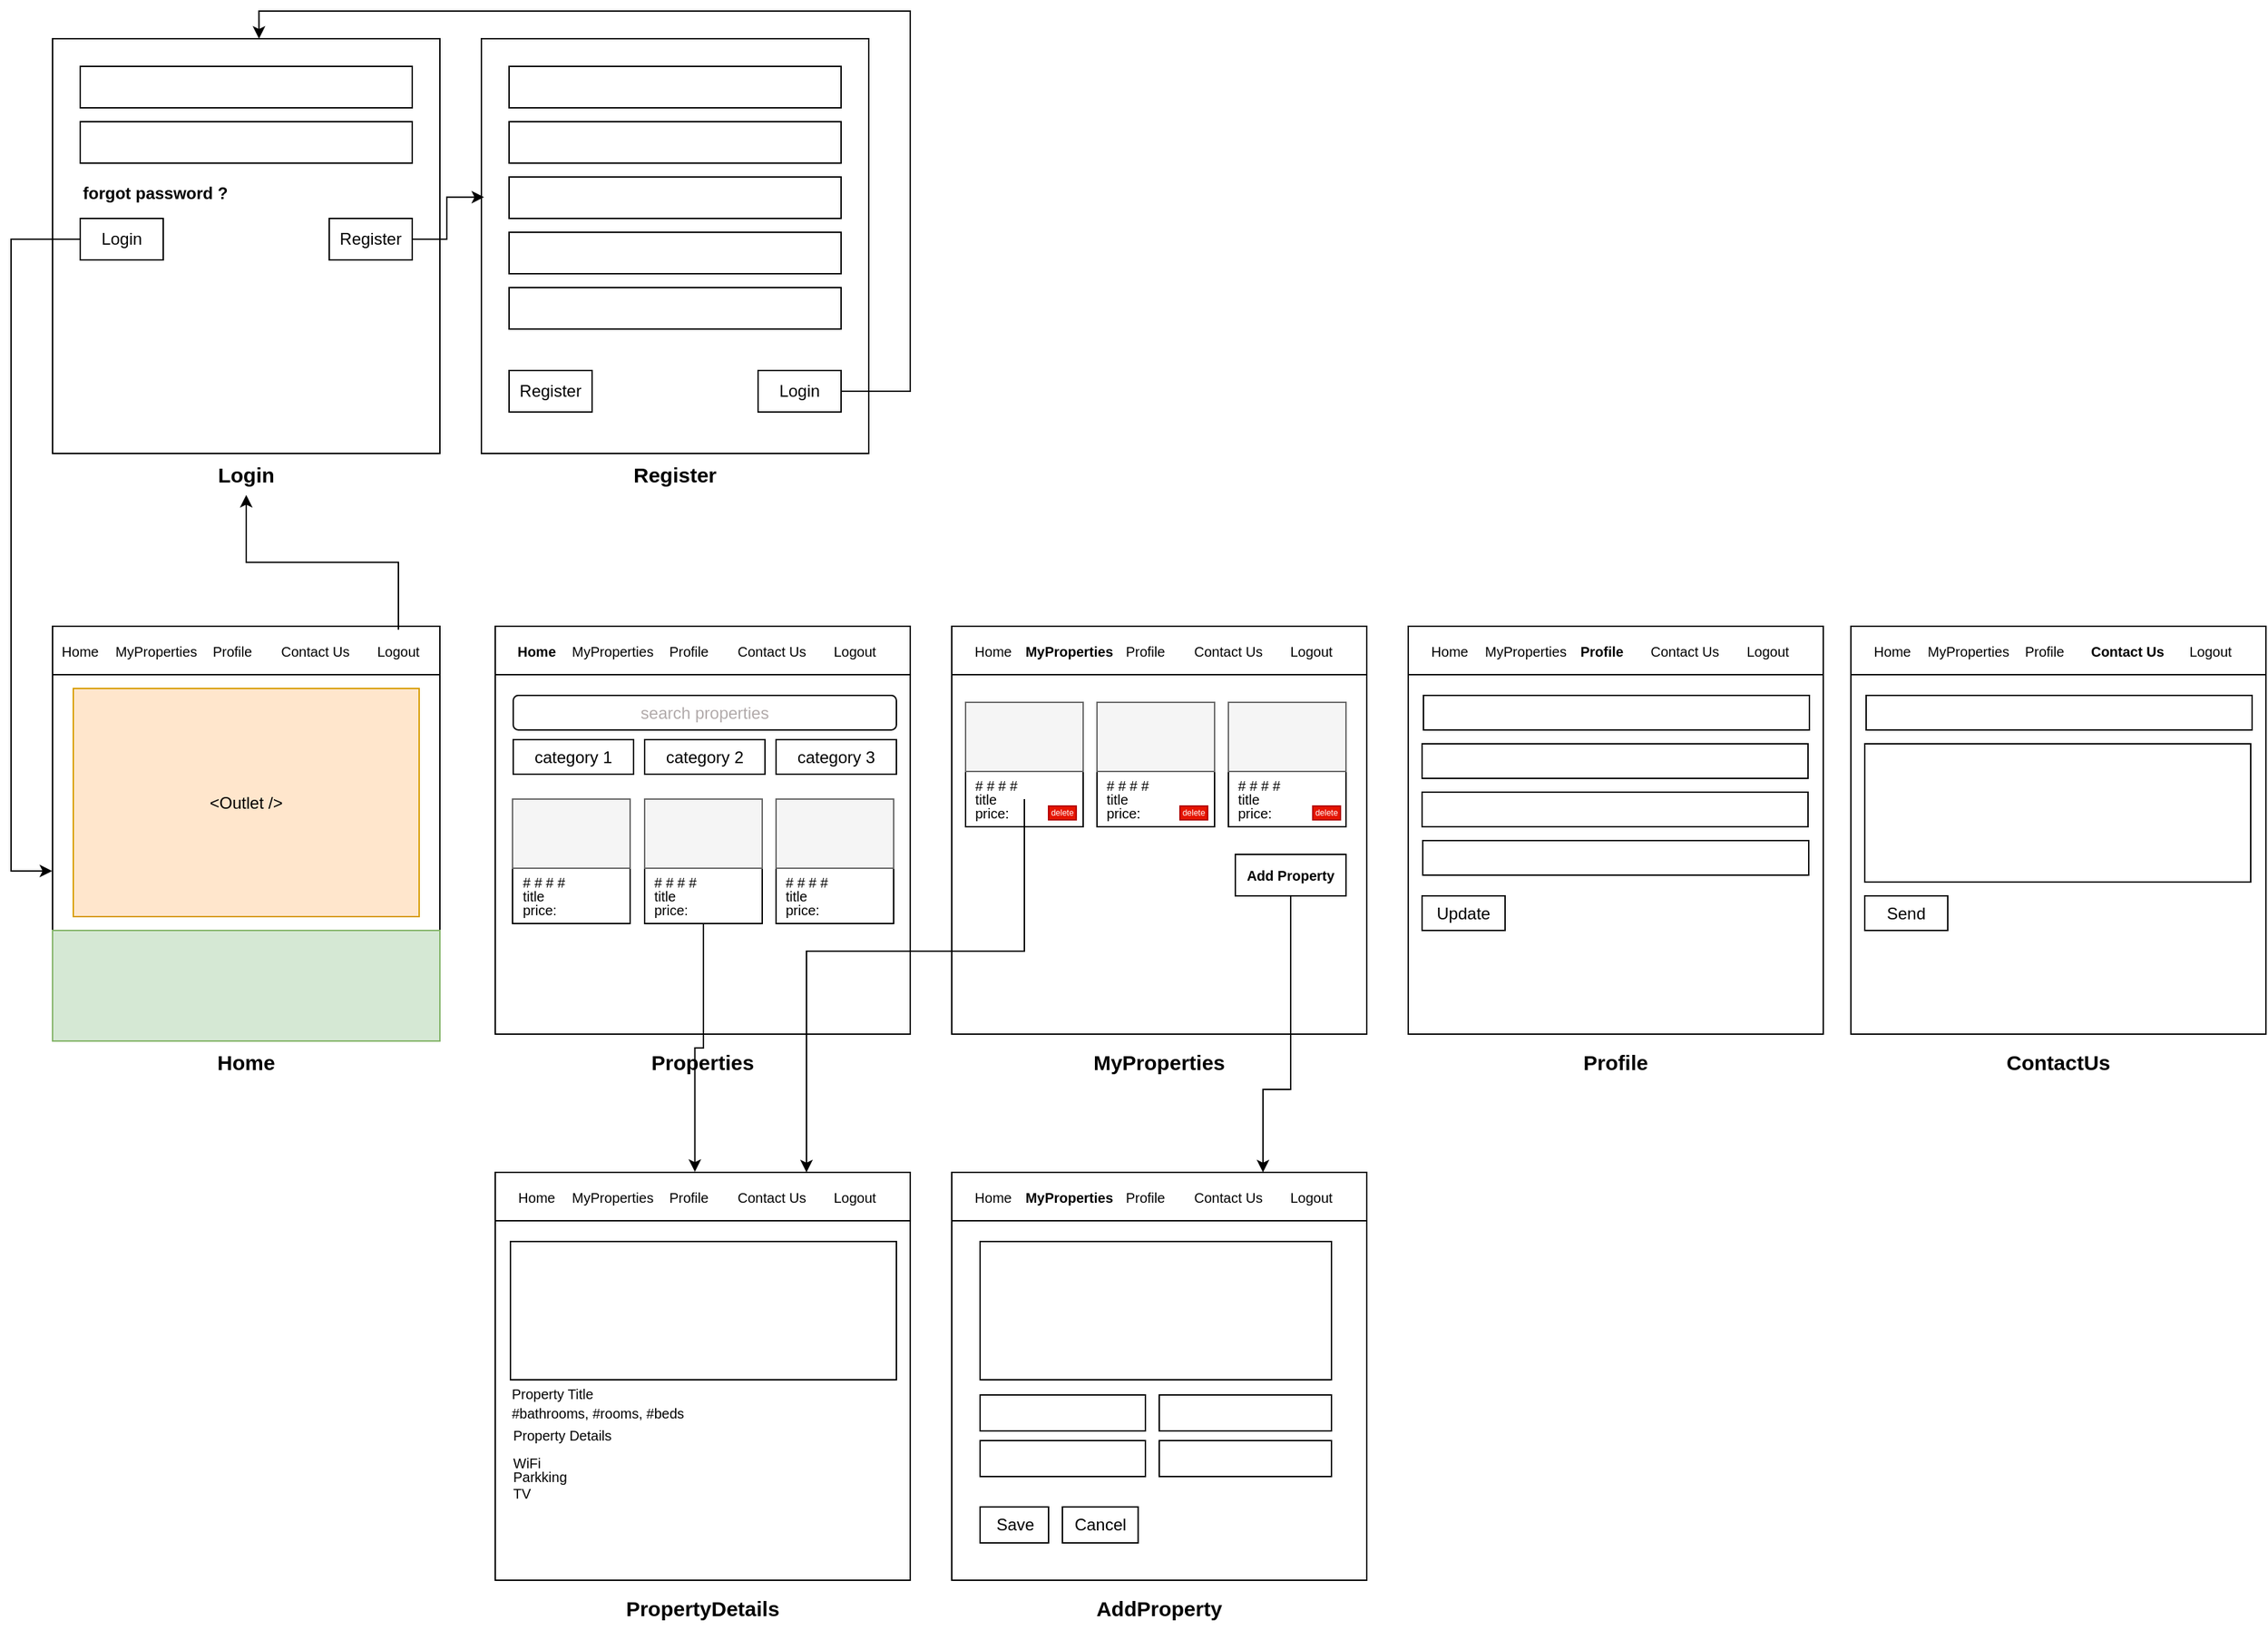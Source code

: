 <mxfile version="25.0.2" pages="2">
  <diagram name="Page-1" id="AyDpVEQpUYll-SA3fNU6">
    <mxGraphModel dx="1242" dy="822" grid="1" gridSize="10" guides="1" tooltips="1" connect="1" arrows="1" fold="1" page="1" pageScale="1" pageWidth="827" pageHeight="1169" math="0" shadow="0">
      <root>
        <mxCell id="0" />
        <mxCell id="1" parent="0" />
        <mxCell id="_2L9ykSKTUBf5k1eID-E-1" value="" style="rounded=0;whiteSpace=wrap;html=1;" parent="1" vertex="1">
          <mxGeometry x="130" y="160" width="280" height="300" as="geometry" />
        </mxCell>
        <mxCell id="_2L9ykSKTUBf5k1eID-E-2" value="" style="rounded=0;whiteSpace=wrap;html=1;" parent="1" vertex="1">
          <mxGeometry x="150" y="180" width="240" height="30" as="geometry" />
        </mxCell>
        <mxCell id="_2L9ykSKTUBf5k1eID-E-3" value="" style="rounded=0;whiteSpace=wrap;html=1;" parent="1" vertex="1">
          <mxGeometry x="150" y="220" width="240" height="30" as="geometry" />
        </mxCell>
        <mxCell id="_2L9ykSKTUBf5k1eID-E-4" value="Login" style="rounded=0;whiteSpace=wrap;html=1;" parent="1" vertex="1">
          <mxGeometry x="150" y="290" width="60" height="30" as="geometry" />
        </mxCell>
        <mxCell id="_2L9ykSKTUBf5k1eID-E-5" value="Register" style="rounded=0;whiteSpace=wrap;html=1;" parent="1" vertex="1">
          <mxGeometry x="330" y="290" width="60" height="30" as="geometry" />
        </mxCell>
        <mxCell id="_2L9ykSKTUBf5k1eID-E-6" value="Login" style="text;html=1;align=center;verticalAlign=middle;whiteSpace=wrap;rounded=0;fontStyle=1;fontSize=15;" parent="1" vertex="1">
          <mxGeometry x="130" y="460" width="280" height="30" as="geometry" />
        </mxCell>
        <mxCell id="_2L9ykSKTUBf5k1eID-E-7" value="" style="rounded=0;whiteSpace=wrap;html=1;" parent="1" vertex="1">
          <mxGeometry x="440" y="160" width="280" height="300" as="geometry" />
        </mxCell>
        <mxCell id="_2L9ykSKTUBf5k1eID-E-8" value="" style="rounded=0;whiteSpace=wrap;html=1;" parent="1" vertex="1">
          <mxGeometry x="460" y="180" width="240" height="30" as="geometry" />
        </mxCell>
        <mxCell id="_2L9ykSKTUBf5k1eID-E-9" value="" style="rounded=0;whiteSpace=wrap;html=1;" parent="1" vertex="1">
          <mxGeometry x="460" y="220" width="240" height="30" as="geometry" />
        </mxCell>
        <mxCell id="_2L9ykSKTUBf5k1eID-E-10" value="Login" style="rounded=0;whiteSpace=wrap;html=1;" parent="1" vertex="1">
          <mxGeometry x="640" y="400" width="60" height="30" as="geometry" />
        </mxCell>
        <mxCell id="_2L9ykSKTUBf5k1eID-E-11" value="Register" style="rounded=0;whiteSpace=wrap;html=1;" parent="1" vertex="1">
          <mxGeometry x="460" y="400" width="60" height="30" as="geometry" />
        </mxCell>
        <mxCell id="_2L9ykSKTUBf5k1eID-E-12" value="Register" style="text;html=1;align=center;verticalAlign=middle;whiteSpace=wrap;rounded=0;fontStyle=1;fontSize=15;" parent="1" vertex="1">
          <mxGeometry x="440" y="460" width="280" height="30" as="geometry" />
        </mxCell>
        <mxCell id="_2L9ykSKTUBf5k1eID-E-13" value="" style="rounded=0;whiteSpace=wrap;html=1;" parent="1" vertex="1">
          <mxGeometry x="460" y="260" width="240" height="30" as="geometry" />
        </mxCell>
        <mxCell id="_2L9ykSKTUBf5k1eID-E-14" value="" style="rounded=0;whiteSpace=wrap;html=1;" parent="1" vertex="1">
          <mxGeometry x="460" y="300" width="240" height="30" as="geometry" />
        </mxCell>
        <mxCell id="_2L9ykSKTUBf5k1eID-E-15" value="" style="rounded=0;whiteSpace=wrap;html=1;" parent="1" vertex="1">
          <mxGeometry x="460" y="340" width="240" height="30" as="geometry" />
        </mxCell>
        <mxCell id="_2L9ykSKTUBf5k1eID-E-17" style="edgeStyle=orthogonalEdgeStyle;rounded=0;orthogonalLoop=1;jettySize=auto;html=1;entryX=0.007;entryY=0.382;entryDx=0;entryDy=0;entryPerimeter=0;" parent="1" source="_2L9ykSKTUBf5k1eID-E-5" target="_2L9ykSKTUBf5k1eID-E-7" edge="1">
          <mxGeometry relative="1" as="geometry" />
        </mxCell>
        <mxCell id="_2L9ykSKTUBf5k1eID-E-18" style="edgeStyle=orthogonalEdgeStyle;rounded=0;orthogonalLoop=1;jettySize=auto;html=1;entryX=0.533;entryY=0;entryDx=0;entryDy=0;entryPerimeter=0;" parent="1" source="_2L9ykSKTUBf5k1eID-E-10" target="_2L9ykSKTUBf5k1eID-E-1" edge="1">
          <mxGeometry relative="1" as="geometry">
            <Array as="points">
              <mxPoint x="750" y="415" />
              <mxPoint x="750" y="140" />
              <mxPoint x="279" y="140" />
            </Array>
          </mxGeometry>
        </mxCell>
        <mxCell id="_2L9ykSKTUBf5k1eID-E-21" value="" style="rounded=0;whiteSpace=wrap;html=1;" parent="1" vertex="1">
          <mxGeometry x="130" y="585" width="280" height="300" as="geometry" />
        </mxCell>
        <mxCell id="_2L9ykSKTUBf5k1eID-E-26" value="Home" style="text;html=1;align=center;verticalAlign=middle;whiteSpace=wrap;rounded=0;fontStyle=1;fontSize=15;" parent="1" vertex="1">
          <mxGeometry x="130" y="885" width="280" height="30" as="geometry" />
        </mxCell>
        <mxCell id="_2L9ykSKTUBf5k1eID-E-27" value="" style="rounded=0;whiteSpace=wrap;html=1;" parent="1" vertex="1">
          <mxGeometry x="130" y="585" width="280" height="35" as="geometry" />
        </mxCell>
        <mxCell id="_2L9ykSKTUBf5k1eID-E-28" value="Home" style="text;html=1;align=center;verticalAlign=middle;whiteSpace=wrap;rounded=0;fontSize=10;" parent="1" vertex="1">
          <mxGeometry x="130" y="587.5" width="40" height="30" as="geometry" />
        </mxCell>
        <mxCell id="_2L9ykSKTUBf5k1eID-E-29" value="MyProperties" style="text;html=1;align=center;verticalAlign=middle;whiteSpace=wrap;rounded=0;fontSize=10;" parent="1" vertex="1">
          <mxGeometry x="170" y="587.5" width="70" height="30" as="geometry" />
        </mxCell>
        <mxCell id="_2L9ykSKTUBf5k1eID-E-30" value="Profile" style="text;html=1;align=center;verticalAlign=middle;whiteSpace=wrap;rounded=0;fontSize=10;" parent="1" vertex="1">
          <mxGeometry x="240" y="587.5" width="40" height="30" as="geometry" />
        </mxCell>
        <mxCell id="_2L9ykSKTUBf5k1eID-E-31" value="Contact Us" style="text;html=1;align=center;verticalAlign=middle;whiteSpace=wrap;rounded=0;fontSize=10;" parent="1" vertex="1">
          <mxGeometry x="290" y="587.5" width="60" height="30" as="geometry" />
        </mxCell>
        <mxCell id="_2L9ykSKTUBf5k1eID-E-193" style="edgeStyle=orthogonalEdgeStyle;rounded=0;orthogonalLoop=1;jettySize=auto;html=1;" parent="1" source="_2L9ykSKTUBf5k1eID-E-32" target="_2L9ykSKTUBf5k1eID-E-6" edge="1">
          <mxGeometry relative="1" as="geometry" />
        </mxCell>
        <mxCell id="_2L9ykSKTUBf5k1eID-E-32" value="Logout" style="text;html=1;align=center;verticalAlign=middle;whiteSpace=wrap;rounded=0;fontSize=10;" parent="1" vertex="1">
          <mxGeometry x="350" y="587.5" width="60" height="30" as="geometry" />
        </mxCell>
        <mxCell id="_2L9ykSKTUBf5k1eID-E-33" value="" style="rounded=0;whiteSpace=wrap;html=1;" parent="1" vertex="1">
          <mxGeometry x="450" y="587.5" width="300" height="292.5" as="geometry" />
        </mxCell>
        <mxCell id="_2L9ykSKTUBf5k1eID-E-34" value="Properties" style="text;html=1;align=center;verticalAlign=middle;whiteSpace=wrap;rounded=0;fontStyle=1;fontSize=15;" parent="1" vertex="1">
          <mxGeometry x="450" y="885" width="300" height="30" as="geometry" />
        </mxCell>
        <mxCell id="_2L9ykSKTUBf5k1eID-E-35" value="" style="rounded=0;whiteSpace=wrap;html=1;" parent="1" vertex="1">
          <mxGeometry x="450" y="585" width="300" height="35" as="geometry" />
        </mxCell>
        <mxCell id="_2L9ykSKTUBf5k1eID-E-36" value="Home" style="text;html=1;align=center;verticalAlign=middle;whiteSpace=wrap;rounded=0;fontSize=10;fontStyle=1" parent="1" vertex="1">
          <mxGeometry x="460" y="587.5" width="40" height="30" as="geometry" />
        </mxCell>
        <mxCell id="_2L9ykSKTUBf5k1eID-E-37" value="MyProperties" style="text;html=1;align=center;verticalAlign=middle;whiteSpace=wrap;rounded=0;fontSize=10;" parent="1" vertex="1">
          <mxGeometry x="500" y="587.5" width="70" height="30" as="geometry" />
        </mxCell>
        <mxCell id="_2L9ykSKTUBf5k1eID-E-38" value="Profile" style="text;html=1;align=center;verticalAlign=middle;whiteSpace=wrap;rounded=0;fontSize=10;" parent="1" vertex="1">
          <mxGeometry x="570" y="587.5" width="40" height="30" as="geometry" />
        </mxCell>
        <mxCell id="_2L9ykSKTUBf5k1eID-E-39" value="Contact Us" style="text;html=1;align=center;verticalAlign=middle;whiteSpace=wrap;rounded=0;fontSize=10;" parent="1" vertex="1">
          <mxGeometry x="620" y="587.5" width="60" height="30" as="geometry" />
        </mxCell>
        <mxCell id="_2L9ykSKTUBf5k1eID-E-40" value="Logout" style="text;html=1;align=center;verticalAlign=middle;whiteSpace=wrap;rounded=0;fontSize=10;" parent="1" vertex="1">
          <mxGeometry x="680" y="587.5" width="60" height="30" as="geometry" />
        </mxCell>
        <mxCell id="_2L9ykSKTUBf5k1eID-E-51" value="" style="group" parent="1" vertex="1" connectable="0">
          <mxGeometry x="462.5" y="710" width="85" height="90" as="geometry" />
        </mxCell>
        <mxCell id="_2L9ykSKTUBf5k1eID-E-41" value="" style="rounded=0;whiteSpace=wrap;html=1;" parent="_2L9ykSKTUBf5k1eID-E-51" vertex="1">
          <mxGeometry width="85" height="90" as="geometry" />
        </mxCell>
        <mxCell id="_2L9ykSKTUBf5k1eID-E-42" value="" style="rounded=0;whiteSpace=wrap;html=1;fillColor=#f5f5f5;fontColor=#333333;strokeColor=#666666;" parent="_2L9ykSKTUBf5k1eID-E-51" vertex="1">
          <mxGeometry width="85" height="50" as="geometry" />
        </mxCell>
        <mxCell id="_2L9ykSKTUBf5k1eID-E-43" value="title" style="text;html=1;align=left;verticalAlign=middle;whiteSpace=wrap;rounded=0;fontSize=10;" parent="_2L9ykSKTUBf5k1eID-E-51" vertex="1">
          <mxGeometry x="5" y="60" width="75" height="20" as="geometry" />
        </mxCell>
        <mxCell id="_2L9ykSKTUBf5k1eID-E-44" value="price:&amp;nbsp;" style="text;html=1;align=left;verticalAlign=middle;whiteSpace=wrap;rounded=0;fontSize=10;" parent="_2L9ykSKTUBf5k1eID-E-51" vertex="1">
          <mxGeometry x="5" y="70" width="75" height="20" as="geometry" />
        </mxCell>
        <mxCell id="_2L9ykSKTUBf5k1eID-E-46" value="# # # #" style="text;html=1;align=left;verticalAlign=middle;whiteSpace=wrap;rounded=0;fontSize=10;" parent="_2L9ykSKTUBf5k1eID-E-51" vertex="1">
          <mxGeometry x="5" y="50" width="75" height="20" as="geometry" />
        </mxCell>
        <mxCell id="_2L9ykSKTUBf5k1eID-E-52" value="" style="group" parent="1" vertex="1" connectable="0">
          <mxGeometry x="558" y="710" width="85" height="90" as="geometry" />
        </mxCell>
        <mxCell id="_2L9ykSKTUBf5k1eID-E-53" value="" style="rounded=0;whiteSpace=wrap;html=1;" parent="_2L9ykSKTUBf5k1eID-E-52" vertex="1">
          <mxGeometry width="85" height="90" as="geometry" />
        </mxCell>
        <mxCell id="_2L9ykSKTUBf5k1eID-E-54" value="" style="rounded=0;whiteSpace=wrap;html=1;fillColor=#f5f5f5;fontColor=#333333;strokeColor=#666666;" parent="_2L9ykSKTUBf5k1eID-E-52" vertex="1">
          <mxGeometry width="85" height="50" as="geometry" />
        </mxCell>
        <mxCell id="_2L9ykSKTUBf5k1eID-E-55" value="title" style="text;html=1;align=left;verticalAlign=middle;whiteSpace=wrap;rounded=0;fontSize=10;" parent="_2L9ykSKTUBf5k1eID-E-52" vertex="1">
          <mxGeometry x="5" y="60" width="75" height="20" as="geometry" />
        </mxCell>
        <mxCell id="_2L9ykSKTUBf5k1eID-E-56" value="price:&amp;nbsp;" style="text;html=1;align=left;verticalAlign=middle;whiteSpace=wrap;rounded=0;fontSize=10;" parent="_2L9ykSKTUBf5k1eID-E-52" vertex="1">
          <mxGeometry x="5" y="70" width="75" height="20" as="geometry" />
        </mxCell>
        <mxCell id="_2L9ykSKTUBf5k1eID-E-57" value="# # # #" style="text;html=1;align=left;verticalAlign=middle;whiteSpace=wrap;rounded=0;fontSize=10;" parent="_2L9ykSKTUBf5k1eID-E-52" vertex="1">
          <mxGeometry x="5" y="50" width="75" height="20" as="geometry" />
        </mxCell>
        <mxCell id="_2L9ykSKTUBf5k1eID-E-58" value="" style="group" parent="1" vertex="1" connectable="0">
          <mxGeometry x="653" y="710" width="85" height="90" as="geometry" />
        </mxCell>
        <mxCell id="_2L9ykSKTUBf5k1eID-E-59" value="" style="rounded=0;whiteSpace=wrap;html=1;" parent="_2L9ykSKTUBf5k1eID-E-58" vertex="1">
          <mxGeometry width="85" height="90" as="geometry" />
        </mxCell>
        <mxCell id="_2L9ykSKTUBf5k1eID-E-60" value="" style="rounded=0;whiteSpace=wrap;html=1;fillColor=#f5f5f5;fontColor=#333333;strokeColor=#666666;" parent="_2L9ykSKTUBf5k1eID-E-58" vertex="1">
          <mxGeometry width="85" height="50" as="geometry" />
        </mxCell>
        <mxCell id="_2L9ykSKTUBf5k1eID-E-61" value="title" style="text;html=1;align=left;verticalAlign=middle;whiteSpace=wrap;rounded=0;fontSize=10;" parent="_2L9ykSKTUBf5k1eID-E-58" vertex="1">
          <mxGeometry x="5" y="60" width="75" height="20" as="geometry" />
        </mxCell>
        <mxCell id="_2L9ykSKTUBf5k1eID-E-62" value="price:&amp;nbsp;" style="text;html=1;align=left;verticalAlign=middle;whiteSpace=wrap;rounded=0;fontSize=10;" parent="_2L9ykSKTUBf5k1eID-E-58" vertex="1">
          <mxGeometry x="5" y="70" width="75" height="20" as="geometry" />
        </mxCell>
        <mxCell id="_2L9ykSKTUBf5k1eID-E-63" value="# # # #" style="text;html=1;align=left;verticalAlign=middle;whiteSpace=wrap;rounded=0;fontSize=10;" parent="_2L9ykSKTUBf5k1eID-E-58" vertex="1">
          <mxGeometry x="5" y="50" width="75" height="20" as="geometry" />
        </mxCell>
        <mxCell id="_2L9ykSKTUBf5k1eID-E-64" value="" style="rounded=0;whiteSpace=wrap;html=1;" parent="1" vertex="1">
          <mxGeometry x="780" y="587.5" width="300" height="292.5" as="geometry" />
        </mxCell>
        <mxCell id="_2L9ykSKTUBf5k1eID-E-65" value="MyProperties" style="text;html=1;align=center;verticalAlign=middle;whiteSpace=wrap;rounded=0;fontStyle=1;fontSize=15;" parent="1" vertex="1">
          <mxGeometry x="780" y="885" width="300" height="30" as="geometry" />
        </mxCell>
        <mxCell id="_2L9ykSKTUBf5k1eID-E-66" value="" style="rounded=0;whiteSpace=wrap;html=1;" parent="1" vertex="1">
          <mxGeometry x="780" y="585" width="300" height="35" as="geometry" />
        </mxCell>
        <mxCell id="_2L9ykSKTUBf5k1eID-E-67" value="Home" style="text;html=1;align=center;verticalAlign=middle;whiteSpace=wrap;rounded=0;fontSize=10;fontStyle=0" parent="1" vertex="1">
          <mxGeometry x="790" y="587.5" width="40" height="30" as="geometry" />
        </mxCell>
        <mxCell id="_2L9ykSKTUBf5k1eID-E-68" value="MyProperties" style="text;html=1;align=center;verticalAlign=middle;whiteSpace=wrap;rounded=0;fontSize=10;fontStyle=1" parent="1" vertex="1">
          <mxGeometry x="830" y="587.5" width="70" height="30" as="geometry" />
        </mxCell>
        <mxCell id="_2L9ykSKTUBf5k1eID-E-69" value="Profile" style="text;html=1;align=center;verticalAlign=middle;whiteSpace=wrap;rounded=0;fontSize=10;" parent="1" vertex="1">
          <mxGeometry x="900" y="587.5" width="40" height="30" as="geometry" />
        </mxCell>
        <mxCell id="_2L9ykSKTUBf5k1eID-E-70" value="Contact Us" style="text;html=1;align=center;verticalAlign=middle;whiteSpace=wrap;rounded=0;fontSize=10;" parent="1" vertex="1">
          <mxGeometry x="950" y="587.5" width="60" height="30" as="geometry" />
        </mxCell>
        <mxCell id="_2L9ykSKTUBf5k1eID-E-71" value="Logout" style="text;html=1;align=center;verticalAlign=middle;whiteSpace=wrap;rounded=0;fontSize=10;" parent="1" vertex="1">
          <mxGeometry x="1010" y="587.5" width="60" height="30" as="geometry" />
        </mxCell>
        <mxCell id="_2L9ykSKTUBf5k1eID-E-72" value="" style="group" parent="1" vertex="1" connectable="0">
          <mxGeometry x="790" y="640" width="85" height="90" as="geometry" />
        </mxCell>
        <mxCell id="_2L9ykSKTUBf5k1eID-E-73" value="" style="rounded=0;whiteSpace=wrap;html=1;" parent="_2L9ykSKTUBf5k1eID-E-72" vertex="1">
          <mxGeometry width="85" height="90" as="geometry" />
        </mxCell>
        <mxCell id="_2L9ykSKTUBf5k1eID-E-74" value="" style="rounded=0;whiteSpace=wrap;html=1;fillColor=#f5f5f5;fontColor=#333333;strokeColor=#666666;" parent="_2L9ykSKTUBf5k1eID-E-72" vertex="1">
          <mxGeometry width="85" height="50" as="geometry" />
        </mxCell>
        <mxCell id="_2L9ykSKTUBf5k1eID-E-75" value="title" style="text;html=1;align=left;verticalAlign=middle;whiteSpace=wrap;rounded=0;fontSize=10;" parent="_2L9ykSKTUBf5k1eID-E-72" vertex="1">
          <mxGeometry x="5" y="60" width="75" height="20" as="geometry" />
        </mxCell>
        <mxCell id="_2L9ykSKTUBf5k1eID-E-76" value="price:&amp;nbsp;" style="text;html=1;align=left;verticalAlign=middle;whiteSpace=wrap;rounded=0;fontSize=10;" parent="_2L9ykSKTUBf5k1eID-E-72" vertex="1">
          <mxGeometry x="5" y="70" width="75" height="20" as="geometry" />
        </mxCell>
        <mxCell id="_2L9ykSKTUBf5k1eID-E-77" value="# # # #" style="text;html=1;align=left;verticalAlign=middle;whiteSpace=wrap;rounded=0;fontSize=10;" parent="_2L9ykSKTUBf5k1eID-E-72" vertex="1">
          <mxGeometry x="5" y="50" width="75" height="20" as="geometry" />
        </mxCell>
        <mxCell id="_2L9ykSKTUBf5k1eID-E-197" value="delete" style="rounded=0;whiteSpace=wrap;html=1;fillColor=#e51400;fontColor=#ffffff;strokeColor=#B20000;fontSize=6;" parent="_2L9ykSKTUBf5k1eID-E-72" vertex="1">
          <mxGeometry x="60" y="75" width="20" height="10" as="geometry" />
        </mxCell>
        <mxCell id="_2L9ykSKTUBf5k1eID-E-78" value="" style="group" parent="1" vertex="1" connectable="0">
          <mxGeometry x="885" y="640" width="85" height="90" as="geometry" />
        </mxCell>
        <mxCell id="_2L9ykSKTUBf5k1eID-E-79" value="" style="rounded=0;whiteSpace=wrap;html=1;" parent="_2L9ykSKTUBf5k1eID-E-78" vertex="1">
          <mxGeometry width="85" height="90" as="geometry" />
        </mxCell>
        <mxCell id="_2L9ykSKTUBf5k1eID-E-80" value="" style="rounded=0;whiteSpace=wrap;html=1;fillColor=#f5f5f5;fontColor=#333333;strokeColor=#666666;" parent="_2L9ykSKTUBf5k1eID-E-78" vertex="1">
          <mxGeometry width="85" height="50" as="geometry" />
        </mxCell>
        <mxCell id="_2L9ykSKTUBf5k1eID-E-81" value="title" style="text;html=1;align=left;verticalAlign=middle;whiteSpace=wrap;rounded=0;fontSize=10;" parent="_2L9ykSKTUBf5k1eID-E-78" vertex="1">
          <mxGeometry x="5" y="60" width="75" height="20" as="geometry" />
        </mxCell>
        <mxCell id="_2L9ykSKTUBf5k1eID-E-82" value="price:&amp;nbsp;" style="text;html=1;align=left;verticalAlign=middle;whiteSpace=wrap;rounded=0;fontSize=10;" parent="_2L9ykSKTUBf5k1eID-E-78" vertex="1">
          <mxGeometry x="5" y="70" width="75" height="20" as="geometry" />
        </mxCell>
        <mxCell id="_2L9ykSKTUBf5k1eID-E-83" value="# # # #" style="text;html=1;align=left;verticalAlign=middle;whiteSpace=wrap;rounded=0;fontSize=10;" parent="_2L9ykSKTUBf5k1eID-E-78" vertex="1">
          <mxGeometry x="5" y="50" width="75" height="20" as="geometry" />
        </mxCell>
        <mxCell id="_2L9ykSKTUBf5k1eID-E-198" value="delete" style="rounded=0;whiteSpace=wrap;html=1;fillColor=#e51400;fontColor=#ffffff;strokeColor=#B20000;fontSize=6;" parent="_2L9ykSKTUBf5k1eID-E-78" vertex="1">
          <mxGeometry x="60" y="75" width="20" height="10" as="geometry" />
        </mxCell>
        <mxCell id="_2L9ykSKTUBf5k1eID-E-84" value="" style="group" parent="1" vertex="1" connectable="0">
          <mxGeometry x="980" y="640" width="85" height="90" as="geometry" />
        </mxCell>
        <mxCell id="_2L9ykSKTUBf5k1eID-E-85" value="" style="rounded=0;whiteSpace=wrap;html=1;" parent="_2L9ykSKTUBf5k1eID-E-84" vertex="1">
          <mxGeometry width="85" height="90" as="geometry" />
        </mxCell>
        <mxCell id="_2L9ykSKTUBf5k1eID-E-86" value="" style="rounded=0;whiteSpace=wrap;html=1;fillColor=#f5f5f5;fontColor=#333333;strokeColor=#666666;" parent="_2L9ykSKTUBf5k1eID-E-84" vertex="1">
          <mxGeometry width="85" height="50" as="geometry" />
        </mxCell>
        <mxCell id="_2L9ykSKTUBf5k1eID-E-87" value="title" style="text;html=1;align=left;verticalAlign=middle;whiteSpace=wrap;rounded=0;fontSize=10;" parent="_2L9ykSKTUBf5k1eID-E-84" vertex="1">
          <mxGeometry x="5" y="60" width="75" height="20" as="geometry" />
        </mxCell>
        <mxCell id="_2L9ykSKTUBf5k1eID-E-88" value="price:&amp;nbsp;" style="text;html=1;align=left;verticalAlign=middle;whiteSpace=wrap;rounded=0;fontSize=10;" parent="_2L9ykSKTUBf5k1eID-E-84" vertex="1">
          <mxGeometry x="5" y="70" width="75" height="20" as="geometry" />
        </mxCell>
        <mxCell id="_2L9ykSKTUBf5k1eID-E-89" value="# # # #" style="text;html=1;align=left;verticalAlign=middle;whiteSpace=wrap;rounded=0;fontSize=10;" parent="_2L9ykSKTUBf5k1eID-E-84" vertex="1">
          <mxGeometry x="5" y="50" width="75" height="20" as="geometry" />
        </mxCell>
        <mxCell id="_2L9ykSKTUBf5k1eID-E-199" value="delete" style="rounded=0;whiteSpace=wrap;html=1;fillColor=#e51400;fontColor=#ffffff;strokeColor=#B20000;fontSize=6;" parent="_2L9ykSKTUBf5k1eID-E-84" vertex="1">
          <mxGeometry x="61" y="75" width="20" height="10" as="geometry" />
        </mxCell>
        <mxCell id="_2L9ykSKTUBf5k1eID-E-191" style="edgeStyle=orthogonalEdgeStyle;rounded=0;orthogonalLoop=1;jettySize=auto;html=1;entryX=0.75;entryY=0;entryDx=0;entryDy=0;" parent="1" source="_2L9ykSKTUBf5k1eID-E-90" target="_2L9ykSKTUBf5k1eID-E-156" edge="1">
          <mxGeometry relative="1" as="geometry">
            <Array as="points">
              <mxPoint x="1025" y="920" />
              <mxPoint x="1005" y="920" />
            </Array>
          </mxGeometry>
        </mxCell>
        <mxCell id="_2L9ykSKTUBf5k1eID-E-90" value="Add Property" style="rounded=0;whiteSpace=wrap;html=1;fontStyle=1;fontSize=10;" parent="1" vertex="1">
          <mxGeometry x="985" y="750" width="80" height="30" as="geometry" />
        </mxCell>
        <mxCell id="_2L9ykSKTUBf5k1eID-E-91" value="" style="rounded=0;whiteSpace=wrap;html=1;" parent="1" vertex="1">
          <mxGeometry x="1110" y="587.5" width="300" height="292.5" as="geometry" />
        </mxCell>
        <mxCell id="_2L9ykSKTUBf5k1eID-E-92" value="Profile" style="text;html=1;align=center;verticalAlign=middle;whiteSpace=wrap;rounded=0;fontStyle=1;fontSize=15;" parent="1" vertex="1">
          <mxGeometry x="1110" y="885" width="300" height="30" as="geometry" />
        </mxCell>
        <mxCell id="_2L9ykSKTUBf5k1eID-E-93" value="" style="rounded=0;whiteSpace=wrap;html=1;" parent="1" vertex="1">
          <mxGeometry x="1110" y="585" width="300" height="35" as="geometry" />
        </mxCell>
        <mxCell id="_2L9ykSKTUBf5k1eID-E-94" value="Home" style="text;html=1;align=center;verticalAlign=middle;whiteSpace=wrap;rounded=0;fontSize=10;fontStyle=0" parent="1" vertex="1">
          <mxGeometry x="1120" y="587.5" width="40" height="30" as="geometry" />
        </mxCell>
        <mxCell id="_2L9ykSKTUBf5k1eID-E-95" value="MyProperties" style="text;html=1;align=center;verticalAlign=middle;whiteSpace=wrap;rounded=0;fontSize=10;" parent="1" vertex="1">
          <mxGeometry x="1160" y="587.5" width="70" height="30" as="geometry" />
        </mxCell>
        <mxCell id="_2L9ykSKTUBf5k1eID-E-96" value="Profile" style="text;html=1;align=center;verticalAlign=middle;whiteSpace=wrap;rounded=0;fontSize=10;fontStyle=1" parent="1" vertex="1">
          <mxGeometry x="1230" y="587.5" width="40" height="30" as="geometry" />
        </mxCell>
        <mxCell id="_2L9ykSKTUBf5k1eID-E-97" value="Contact Us" style="text;html=1;align=center;verticalAlign=middle;whiteSpace=wrap;rounded=0;fontSize=10;" parent="1" vertex="1">
          <mxGeometry x="1280" y="587.5" width="60" height="30" as="geometry" />
        </mxCell>
        <mxCell id="_2L9ykSKTUBf5k1eID-E-98" value="Logout" style="text;html=1;align=center;verticalAlign=middle;whiteSpace=wrap;rounded=0;fontSize=10;" parent="1" vertex="1">
          <mxGeometry x="1340" y="587.5" width="60" height="30" as="geometry" />
        </mxCell>
        <mxCell id="_2L9ykSKTUBf5k1eID-E-117" value="" style="rounded=0;whiteSpace=wrap;html=1;" parent="1" vertex="1">
          <mxGeometry x="1121" y="635" width="279" height="25" as="geometry" />
        </mxCell>
        <mxCell id="_2L9ykSKTUBf5k1eID-E-118" value="" style="rounded=0;whiteSpace=wrap;html=1;" parent="1" vertex="1">
          <mxGeometry x="1120" y="670" width="279" height="25" as="geometry" />
        </mxCell>
        <mxCell id="_2L9ykSKTUBf5k1eID-E-119" value="" style="rounded=0;whiteSpace=wrap;html=1;" parent="1" vertex="1">
          <mxGeometry x="1120" y="705" width="279" height="25" as="geometry" />
        </mxCell>
        <mxCell id="_2L9ykSKTUBf5k1eID-E-120" value="" style="rounded=0;whiteSpace=wrap;html=1;" parent="1" vertex="1">
          <mxGeometry x="1120.5" y="740" width="279" height="25" as="geometry" />
        </mxCell>
        <mxCell id="_2L9ykSKTUBf5k1eID-E-121" value="Update" style="rounded=0;whiteSpace=wrap;html=1;" parent="1" vertex="1">
          <mxGeometry x="1120" y="780" width="60" height="25" as="geometry" />
        </mxCell>
        <mxCell id="_2L9ykSKTUBf5k1eID-E-122" value="" style="rounded=0;whiteSpace=wrap;html=1;" parent="1" vertex="1">
          <mxGeometry x="1430" y="587.5" width="300" height="292.5" as="geometry" />
        </mxCell>
        <mxCell id="_2L9ykSKTUBf5k1eID-E-123" value="ContactUs" style="text;html=1;align=center;verticalAlign=middle;whiteSpace=wrap;rounded=0;fontStyle=1;fontSize=15;" parent="1" vertex="1">
          <mxGeometry x="1430" y="885" width="300" height="30" as="geometry" />
        </mxCell>
        <mxCell id="_2L9ykSKTUBf5k1eID-E-124" value="" style="rounded=0;whiteSpace=wrap;html=1;" parent="1" vertex="1">
          <mxGeometry x="1430" y="585" width="300" height="35" as="geometry" />
        </mxCell>
        <mxCell id="_2L9ykSKTUBf5k1eID-E-125" value="Home" style="text;html=1;align=center;verticalAlign=middle;whiteSpace=wrap;rounded=0;fontSize=10;fontStyle=0" parent="1" vertex="1">
          <mxGeometry x="1440" y="587.5" width="40" height="30" as="geometry" />
        </mxCell>
        <mxCell id="_2L9ykSKTUBf5k1eID-E-126" value="MyProperties" style="text;html=1;align=center;verticalAlign=middle;whiteSpace=wrap;rounded=0;fontSize=10;" parent="1" vertex="1">
          <mxGeometry x="1480" y="587.5" width="70" height="30" as="geometry" />
        </mxCell>
        <mxCell id="_2L9ykSKTUBf5k1eID-E-127" value="Profile" style="text;html=1;align=center;verticalAlign=middle;whiteSpace=wrap;rounded=0;fontSize=10;fontStyle=0" parent="1" vertex="1">
          <mxGeometry x="1550" y="587.5" width="40" height="30" as="geometry" />
        </mxCell>
        <mxCell id="_2L9ykSKTUBf5k1eID-E-128" value="Contact Us" style="text;html=1;align=center;verticalAlign=middle;whiteSpace=wrap;rounded=0;fontSize=10;fontStyle=1" parent="1" vertex="1">
          <mxGeometry x="1600" y="587.5" width="60" height="30" as="geometry" />
        </mxCell>
        <mxCell id="_2L9ykSKTUBf5k1eID-E-129" value="Logout" style="text;html=1;align=center;verticalAlign=middle;whiteSpace=wrap;rounded=0;fontSize=10;" parent="1" vertex="1">
          <mxGeometry x="1660" y="587.5" width="60" height="30" as="geometry" />
        </mxCell>
        <mxCell id="_2L9ykSKTUBf5k1eID-E-130" value="" style="rounded=0;whiteSpace=wrap;html=1;" parent="1" vertex="1">
          <mxGeometry x="1441" y="635" width="279" height="25" as="geometry" />
        </mxCell>
        <mxCell id="_2L9ykSKTUBf5k1eID-E-131" value="" style="rounded=0;whiteSpace=wrap;html=1;" parent="1" vertex="1">
          <mxGeometry x="1440" y="670" width="279" height="100" as="geometry" />
        </mxCell>
        <mxCell id="_2L9ykSKTUBf5k1eID-E-134" value="Send" style="rounded=0;whiteSpace=wrap;html=1;" parent="1" vertex="1">
          <mxGeometry x="1440" y="780" width="60" height="25" as="geometry" />
        </mxCell>
        <mxCell id="_2L9ykSKTUBf5k1eID-E-135" value="" style="rounded=0;whiteSpace=wrap;html=1;" parent="1" vertex="1">
          <mxGeometry x="450" y="982.5" width="300" height="292.5" as="geometry" />
        </mxCell>
        <mxCell id="_2L9ykSKTUBf5k1eID-E-136" value="PropertyDetails" style="text;html=1;align=center;verticalAlign=middle;whiteSpace=wrap;rounded=0;fontStyle=1;fontSize=15;" parent="1" vertex="1">
          <mxGeometry x="450" y="1280" width="300" height="30" as="geometry" />
        </mxCell>
        <mxCell id="_2L9ykSKTUBf5k1eID-E-137" value="" style="rounded=0;whiteSpace=wrap;html=1;" parent="1" vertex="1">
          <mxGeometry x="450" y="980" width="300" height="35" as="geometry" />
        </mxCell>
        <mxCell id="_2L9ykSKTUBf5k1eID-E-138" value="Home" style="text;html=1;align=center;verticalAlign=middle;whiteSpace=wrap;rounded=0;fontSize=10;fontStyle=0" parent="1" vertex="1">
          <mxGeometry x="460" y="982.5" width="40" height="30" as="geometry" />
        </mxCell>
        <mxCell id="_2L9ykSKTUBf5k1eID-E-139" value="MyProperties" style="text;html=1;align=center;verticalAlign=middle;whiteSpace=wrap;rounded=0;fontSize=10;" parent="1" vertex="1">
          <mxGeometry x="500" y="982.5" width="70" height="30" as="geometry" />
        </mxCell>
        <mxCell id="_2L9ykSKTUBf5k1eID-E-140" value="Profile" style="text;html=1;align=center;verticalAlign=middle;whiteSpace=wrap;rounded=0;fontSize=10;fontStyle=0" parent="1" vertex="1">
          <mxGeometry x="570" y="982.5" width="40" height="30" as="geometry" />
        </mxCell>
        <mxCell id="_2L9ykSKTUBf5k1eID-E-141" value="Contact Us" style="text;html=1;align=center;verticalAlign=middle;whiteSpace=wrap;rounded=0;fontSize=10;" parent="1" vertex="1">
          <mxGeometry x="620" y="982.5" width="60" height="30" as="geometry" />
        </mxCell>
        <mxCell id="_2L9ykSKTUBf5k1eID-E-142" value="Logout" style="text;html=1;align=center;verticalAlign=middle;whiteSpace=wrap;rounded=0;fontSize=10;" parent="1" vertex="1">
          <mxGeometry x="680" y="982.5" width="60" height="30" as="geometry" />
        </mxCell>
        <mxCell id="_2L9ykSKTUBf5k1eID-E-143" value="" style="rounded=0;whiteSpace=wrap;html=1;" parent="1" vertex="1">
          <mxGeometry x="461" y="1030" width="279" height="100" as="geometry" />
        </mxCell>
        <mxCell id="_2L9ykSKTUBf5k1eID-E-148" value="Property Title" style="text;html=1;align=left;verticalAlign=middle;whiteSpace=wrap;rounded=0;fontSize=10;fontStyle=0" parent="1" vertex="1">
          <mxGeometry x="460" y="1130" width="280" height="20" as="geometry" />
        </mxCell>
        <mxCell id="_2L9ykSKTUBf5k1eID-E-149" value="#bathrooms, #rooms, #beds" style="text;html=1;align=left;verticalAlign=middle;whiteSpace=wrap;rounded=0;fontSize=10;fontStyle=0" parent="1" vertex="1">
          <mxGeometry x="459.5" y="1144" width="280" height="20" as="geometry" />
        </mxCell>
        <mxCell id="_2L9ykSKTUBf5k1eID-E-150" value="Property Details" style="text;html=1;align=left;verticalAlign=middle;whiteSpace=wrap;rounded=0;fontSize=10;fontStyle=0" parent="1" vertex="1">
          <mxGeometry x="461" y="1160" width="280" height="20" as="geometry" />
        </mxCell>
        <mxCell id="_2L9ykSKTUBf5k1eID-E-151" value="WiFi" style="text;html=1;align=left;verticalAlign=middle;whiteSpace=wrap;rounded=0;fontSize=10;fontStyle=0" parent="1" vertex="1">
          <mxGeometry x="461" y="1180" width="39" height="20" as="geometry" />
        </mxCell>
        <mxCell id="_2L9ykSKTUBf5k1eID-E-152" value="Parkking" style="text;html=1;align=left;verticalAlign=middle;whiteSpace=wrap;rounded=0;fontSize=10;fontStyle=0" parent="1" vertex="1">
          <mxGeometry x="461" y="1190" width="39" height="20" as="geometry" />
        </mxCell>
        <mxCell id="_2L9ykSKTUBf5k1eID-E-153" value="TV" style="text;html=1;align=left;verticalAlign=middle;whiteSpace=wrap;rounded=0;fontSize=10;fontStyle=0" parent="1" vertex="1">
          <mxGeometry x="460.5" y="1202" width="39" height="20" as="geometry" />
        </mxCell>
        <mxCell id="_2L9ykSKTUBf5k1eID-E-154" value="" style="rounded=0;whiteSpace=wrap;html=1;" parent="1" vertex="1">
          <mxGeometry x="780" y="982.5" width="300" height="292.5" as="geometry" />
        </mxCell>
        <mxCell id="_2L9ykSKTUBf5k1eID-E-155" value="AddProperty" style="text;html=1;align=center;verticalAlign=middle;whiteSpace=wrap;rounded=0;fontStyle=1;fontSize=15;" parent="1" vertex="1">
          <mxGeometry x="780" y="1280" width="300" height="30" as="geometry" />
        </mxCell>
        <mxCell id="_2L9ykSKTUBf5k1eID-E-156" value="" style="rounded=0;whiteSpace=wrap;html=1;" parent="1" vertex="1">
          <mxGeometry x="780" y="980" width="300" height="35" as="geometry" />
        </mxCell>
        <mxCell id="_2L9ykSKTUBf5k1eID-E-157" value="Home" style="text;html=1;align=center;verticalAlign=middle;whiteSpace=wrap;rounded=0;fontSize=10;fontStyle=0" parent="1" vertex="1">
          <mxGeometry x="790" y="982.5" width="40" height="30" as="geometry" />
        </mxCell>
        <mxCell id="_2L9ykSKTUBf5k1eID-E-158" value="MyProperties" style="text;html=1;align=center;verticalAlign=middle;whiteSpace=wrap;rounded=0;fontSize=10;fontStyle=1" parent="1" vertex="1">
          <mxGeometry x="830" y="982.5" width="70" height="30" as="geometry" />
        </mxCell>
        <mxCell id="_2L9ykSKTUBf5k1eID-E-159" value="Profile" style="text;html=1;align=center;verticalAlign=middle;whiteSpace=wrap;rounded=0;fontSize=10;" parent="1" vertex="1">
          <mxGeometry x="900" y="982.5" width="40" height="30" as="geometry" />
        </mxCell>
        <mxCell id="_2L9ykSKTUBf5k1eID-E-160" value="Contact Us" style="text;html=1;align=center;verticalAlign=middle;whiteSpace=wrap;rounded=0;fontSize=10;" parent="1" vertex="1">
          <mxGeometry x="950" y="982.5" width="60" height="30" as="geometry" />
        </mxCell>
        <mxCell id="_2L9ykSKTUBf5k1eID-E-161" value="Logout" style="text;html=1;align=center;verticalAlign=middle;whiteSpace=wrap;rounded=0;fontSize=10;" parent="1" vertex="1">
          <mxGeometry x="1010" y="982.5" width="60" height="30" as="geometry" />
        </mxCell>
        <mxCell id="_2L9ykSKTUBf5k1eID-E-181" value="" style="rounded=0;whiteSpace=wrap;html=1;" parent="1" vertex="1">
          <mxGeometry x="800.5" y="1030" width="254" height="100" as="geometry" />
        </mxCell>
        <mxCell id="_2L9ykSKTUBf5k1eID-E-182" value="" style="rounded=0;whiteSpace=wrap;html=1;" parent="1" vertex="1">
          <mxGeometry x="800.5" y="1141" width="119.5" height="26" as="geometry" />
        </mxCell>
        <mxCell id="_2L9ykSKTUBf5k1eID-E-183" value="" style="rounded=0;whiteSpace=wrap;html=1;" parent="1" vertex="1">
          <mxGeometry x="930" y="1141" width="124.5" height="26" as="geometry" />
        </mxCell>
        <mxCell id="_2L9ykSKTUBf5k1eID-E-184" value="" style="rounded=0;whiteSpace=wrap;html=1;" parent="1" vertex="1">
          <mxGeometry x="800.5" y="1174" width="119.5" height="26" as="geometry" />
        </mxCell>
        <mxCell id="_2L9ykSKTUBf5k1eID-E-185" value="" style="rounded=0;whiteSpace=wrap;html=1;" parent="1" vertex="1">
          <mxGeometry x="930" y="1174" width="124.5" height="26" as="geometry" />
        </mxCell>
        <mxCell id="_2L9ykSKTUBf5k1eID-E-186" value="Save" style="rounded=0;whiteSpace=wrap;html=1;" parent="1" vertex="1">
          <mxGeometry x="800.5" y="1222" width="49.5" height="26" as="geometry" />
        </mxCell>
        <mxCell id="_2L9ykSKTUBf5k1eID-E-187" value="Cancel" style="rounded=0;whiteSpace=wrap;html=1;" parent="1" vertex="1">
          <mxGeometry x="860" y="1222" width="54.75" height="26" as="geometry" />
        </mxCell>
        <mxCell id="_2L9ykSKTUBf5k1eID-E-188" style="edgeStyle=orthogonalEdgeStyle;rounded=0;orthogonalLoop=1;jettySize=auto;html=1;entryX=-0.001;entryY=0.59;entryDx=0;entryDy=0;entryPerimeter=0;" parent="1" source="_2L9ykSKTUBf5k1eID-E-4" target="_2L9ykSKTUBf5k1eID-E-21" edge="1">
          <mxGeometry relative="1" as="geometry">
            <Array as="points">
              <mxPoint x="100" y="305" />
              <mxPoint x="100" y="762" />
            </Array>
          </mxGeometry>
        </mxCell>
        <mxCell id="_2L9ykSKTUBf5k1eID-E-189" style="edgeStyle=orthogonalEdgeStyle;rounded=0;orthogonalLoop=1;jettySize=auto;html=1;entryX=0.481;entryY=-0.012;entryDx=0;entryDy=0;entryPerimeter=0;" parent="1" source="_2L9ykSKTUBf5k1eID-E-56" target="_2L9ykSKTUBf5k1eID-E-137" edge="1">
          <mxGeometry relative="1" as="geometry" />
        </mxCell>
        <mxCell id="_2L9ykSKTUBf5k1eID-E-190" style="edgeStyle=orthogonalEdgeStyle;rounded=0;orthogonalLoop=1;jettySize=auto;html=1;entryX=0.75;entryY=0;entryDx=0;entryDy=0;" parent="1" source="_2L9ykSKTUBf5k1eID-E-77" target="_2L9ykSKTUBf5k1eID-E-137" edge="1">
          <mxGeometry relative="1" as="geometry">
            <Array as="points">
              <mxPoint x="833" y="820" />
              <mxPoint x="675" y="820" />
            </Array>
          </mxGeometry>
        </mxCell>
        <mxCell id="_2L9ykSKTUBf5k1eID-E-194" value="" style="rounded=0;whiteSpace=wrap;html=1;fillColor=#d5e8d4;strokeColor=#82b366;" parent="1" vertex="1">
          <mxGeometry x="130" y="805" width="280" height="80" as="geometry" />
        </mxCell>
        <mxCell id="_2L9ykSKTUBf5k1eID-E-195" value="&amp;lt;Outlet /&amp;gt;" style="rounded=0;whiteSpace=wrap;html=1;fillColor=#ffe6cc;strokeColor=#d79b00;" parent="1" vertex="1">
          <mxGeometry x="145" y="630" width="250" height="165" as="geometry" />
        </mxCell>
        <mxCell id="_2L9ykSKTUBf5k1eID-E-196" value="forgot password ?" style="text;html=1;align=left;verticalAlign=middle;whiteSpace=wrap;rounded=0;fontStyle=1" parent="1" vertex="1">
          <mxGeometry x="150" y="257" width="240" height="30" as="geometry" />
        </mxCell>
        <mxCell id="_2L9ykSKTUBf5k1eID-E-200" value="search properties" style="rounded=1;whiteSpace=wrap;html=1;fontColor=#b1aaaa;" parent="1" vertex="1">
          <mxGeometry x="463" y="635" width="277" height="25" as="geometry" />
        </mxCell>
        <mxCell id="_2L9ykSKTUBf5k1eID-E-201" value="category 1" style="rounded=0;whiteSpace=wrap;html=1;" parent="1" vertex="1">
          <mxGeometry x="463" y="667" width="87" height="25" as="geometry" />
        </mxCell>
        <mxCell id="_2L9ykSKTUBf5k1eID-E-203" value="category 2" style="rounded=0;whiteSpace=wrap;html=1;" parent="1" vertex="1">
          <mxGeometry x="558" y="667" width="87" height="25" as="geometry" />
        </mxCell>
        <mxCell id="_2L9ykSKTUBf5k1eID-E-205" value="category 3" style="rounded=0;whiteSpace=wrap;html=1;" parent="1" vertex="1">
          <mxGeometry x="653" y="667" width="87" height="25" as="geometry" />
        </mxCell>
      </root>
    </mxGraphModel>
  </diagram>
  <diagram id="M0XlX3ezyAvW1zYll2FK" name="Page-2">
    <mxGraphModel dx="1242" dy="822" grid="1" gridSize="10" guides="1" tooltips="1" connect="1" arrows="1" fold="1" page="1" pageScale="1" pageWidth="827" pageHeight="1169" math="0" shadow="0">
      <root>
        <mxCell id="0" />
        <mxCell id="1" parent="0" />
        <mxCell id="y-0hPAfDcaENgkE_XnCu-1" value="Login" style="rounded=0;whiteSpace=wrap;html=1;fontStyle=1;fontSize=16;" vertex="1" parent="1">
          <mxGeometry x="140" y="160" width="150" height="210" as="geometry" />
        </mxCell>
        <mxCell id="y-0hPAfDcaENgkE_XnCu-2" value="Register" style="rounded=0;whiteSpace=wrap;html=1;fontStyle=1;fontSize=16;" vertex="1" parent="1">
          <mxGeometry x="320" y="160" width="150" height="210" as="geometry" />
        </mxCell>
        <mxCell id="y-0hPAfDcaENgkE_XnCu-3" value="Login" style="rounded=0;whiteSpace=wrap;html=1;fontStyle=1;fontSize=16;" vertex="1" parent="1">
          <mxGeometry x="500" y="160" width="150" height="210" as="geometry" />
        </mxCell>
      </root>
    </mxGraphModel>
  </diagram>
</mxfile>
